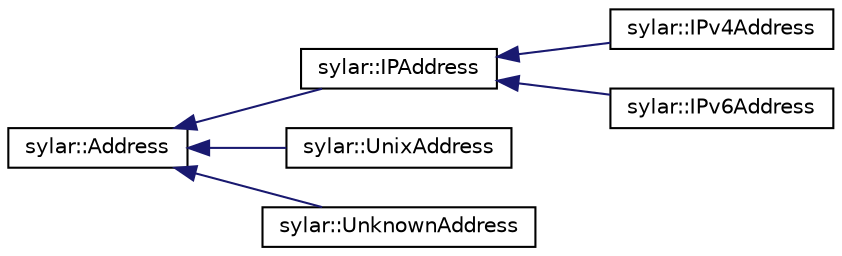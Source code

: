 digraph "类继承关系图"
{
 // LATEX_PDF_SIZE
  edge [fontname="Helvetica",fontsize="10",labelfontname="Helvetica",labelfontsize="10"];
  node [fontname="Helvetica",fontsize="10",shape=record];
  rankdir="LR";
  Node0 [label="sylar::Address",height=0.2,width=0.4,color="black", fillcolor="white", style="filled",URL="$classsylar_1_1Address.html",tooltip="网络地址的基类,抽象类"];
  Node0 -> Node1 [dir="back",color="midnightblue",fontsize="10",style="solid",fontname="Helvetica"];
  Node1 [label="sylar::IPAddress",height=0.2,width=0.4,color="black", fillcolor="white", style="filled",URL="$classsylar_1_1IPAddress.html",tooltip="IP地址的基类"];
  Node1 -> Node2 [dir="back",color="midnightblue",fontsize="10",style="solid",fontname="Helvetica"];
  Node2 [label="sylar::IPv4Address",height=0.2,width=0.4,color="black", fillcolor="white", style="filled",URL="$classsylar_1_1IPv4Address.html",tooltip="IPv4地址"];
  Node1 -> Node3 [dir="back",color="midnightblue",fontsize="10",style="solid",fontname="Helvetica"];
  Node3 [label="sylar::IPv6Address",height=0.2,width=0.4,color="black", fillcolor="white", style="filled",URL="$classsylar_1_1IPv6Address.html",tooltip="IPv6地址"];
  Node0 -> Node4 [dir="back",color="midnightblue",fontsize="10",style="solid",fontname="Helvetica"];
  Node4 [label="sylar::UnixAddress",height=0.2,width=0.4,color="black", fillcolor="white", style="filled",URL="$classsylar_1_1UnixAddress.html",tooltip="UnixSocket地址"];
  Node0 -> Node5 [dir="back",color="midnightblue",fontsize="10",style="solid",fontname="Helvetica"];
  Node5 [label="sylar::UnknownAddress",height=0.2,width=0.4,color="black", fillcolor="white", style="filled",URL="$classsylar_1_1UnknownAddress.html",tooltip="未知地址"];
}
